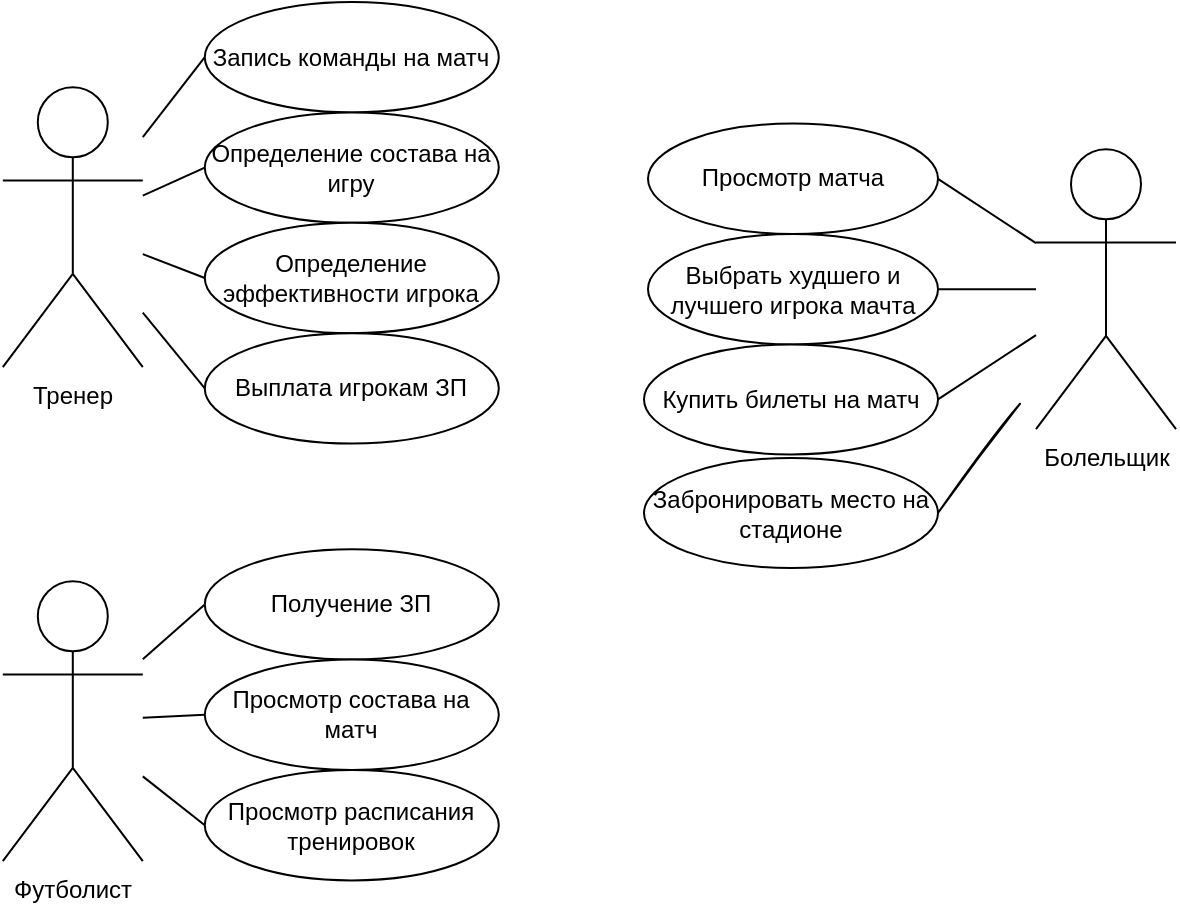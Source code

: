 <mxfile version="15.5.6" type="github">
  <diagram id="LvhbF5BDZ4styEDrSRWy" name="Page-1">
    <mxGraphModel dx="732" dy="724" grid="0" gridSize="10" guides="1" tooltips="1" connect="1" arrows="1" fold="1" page="0" pageScale="1" pageWidth="827" pageHeight="1169" math="0" shadow="0">
      <root>
        <mxCell id="0" />
        <mxCell id="1" parent="0" />
        <mxCell id="EHTkyUyCTB1rWVCB3goT-1" style="edgeStyle=none;rounded=0;orthogonalLoop=1;jettySize=auto;html=1;entryX=0;entryY=0.5;entryDx=0;entryDy=0;endArrow=none;endFill=0;" parent="1" source="EHTkyUyCTB1rWVCB3goT-5" target="EHTkyUyCTB1rWVCB3goT-9" edge="1">
          <mxGeometry relative="1" as="geometry" />
        </mxCell>
        <mxCell id="EHTkyUyCTB1rWVCB3goT-2" style="edgeStyle=none;rounded=0;orthogonalLoop=1;jettySize=auto;html=1;entryX=0;entryY=0.5;entryDx=0;entryDy=0;endArrow=none;endFill=0;" parent="1" source="EHTkyUyCTB1rWVCB3goT-5" target="EHTkyUyCTB1rWVCB3goT-8" edge="1">
          <mxGeometry relative="1" as="geometry" />
        </mxCell>
        <mxCell id="EHTkyUyCTB1rWVCB3goT-3" style="edgeStyle=none;rounded=0;orthogonalLoop=1;jettySize=auto;html=1;entryX=0;entryY=0.5;entryDx=0;entryDy=0;endArrow=none;endFill=0;" parent="1" source="EHTkyUyCTB1rWVCB3goT-5" target="EHTkyUyCTB1rWVCB3goT-7" edge="1">
          <mxGeometry relative="1" as="geometry" />
        </mxCell>
        <mxCell id="EHTkyUyCTB1rWVCB3goT-4" style="edgeStyle=none;rounded=0;orthogonalLoop=1;jettySize=auto;html=1;entryX=0;entryY=0.5;entryDx=0;entryDy=0;endArrow=none;endFill=0;" parent="1" source="EHTkyUyCTB1rWVCB3goT-5" target="EHTkyUyCTB1rWVCB3goT-6" edge="1">
          <mxGeometry relative="1" as="geometry" />
        </mxCell>
        <mxCell id="EHTkyUyCTB1rWVCB3goT-5" value="Тренер&lt;br&gt;" style="shape=umlActor;verticalLabelPosition=bottom;verticalAlign=top;html=1;outlineConnect=0;" parent="1" vertex="1">
          <mxGeometry x="257.4" y="247.6" width="70" height="140" as="geometry" />
        </mxCell>
        <mxCell id="EHTkyUyCTB1rWVCB3goT-6" value="Запись команды на матч" style="ellipse;whiteSpace=wrap;html=1;" parent="1" vertex="1">
          <mxGeometry x="358.4" y="205" width="147" height="55.2" as="geometry" />
        </mxCell>
        <mxCell id="EHTkyUyCTB1rWVCB3goT-7" value="Определение состава на игру" style="ellipse;whiteSpace=wrap;html=1;" parent="1" vertex="1">
          <mxGeometry x="358.4" y="260.2" width="147" height="55.2" as="geometry" />
        </mxCell>
        <mxCell id="EHTkyUyCTB1rWVCB3goT-8" value="Определение эффективности игрока" style="ellipse;whiteSpace=wrap;html=1;" parent="1" vertex="1">
          <mxGeometry x="358.4" y="315.4" width="147" height="55.2" as="geometry" />
        </mxCell>
        <mxCell id="EHTkyUyCTB1rWVCB3goT-9" value="Выплата игрокам ЗП" style="ellipse;whiteSpace=wrap;html=1;" parent="1" vertex="1">
          <mxGeometry x="358.4" y="370.6" width="147" height="55.2" as="geometry" />
        </mxCell>
        <mxCell id="EHTkyUyCTB1rWVCB3goT-10" style="rounded=0;orthogonalLoop=1;jettySize=auto;html=1;entryX=1;entryY=0.5;entryDx=0;entryDy=0;endArrow=none;endFill=0;" parent="1" source="EHTkyUyCTB1rWVCB3goT-12" target="EHTkyUyCTB1rWVCB3goT-14" edge="1">
          <mxGeometry relative="1" as="geometry" />
        </mxCell>
        <mxCell id="EHTkyUyCTB1rWVCB3goT-11" style="edgeStyle=none;rounded=0;orthogonalLoop=1;jettySize=auto;html=1;entryX=1;entryY=0.5;entryDx=0;entryDy=0;endArrow=none;endFill=0;" parent="1" source="EHTkyUyCTB1rWVCB3goT-12" target="EHTkyUyCTB1rWVCB3goT-13" edge="1">
          <mxGeometry relative="1" as="geometry" />
        </mxCell>
        <mxCell id="URa3h4LuNoyBl-Gvd30F-3" style="rounded=0;orthogonalLoop=1;jettySize=auto;html=1;entryX=1;entryY=0.5;entryDx=0;entryDy=0;endArrow=none;endFill=0;" parent="1" source="EHTkyUyCTB1rWVCB3goT-12" target="URa3h4LuNoyBl-Gvd30F-1" edge="1">
          <mxGeometry relative="1" as="geometry" />
        </mxCell>
        <mxCell id="3houZbu0MUyainQ1PoBk-3" style="edgeStyle=none;rounded=0;sketch=1;hachureGap=4;orthogonalLoop=1;jettySize=auto;html=1;entryX=1;entryY=0.5;entryDx=0;entryDy=0;fontFamily=Architects Daughter;fontSource=https%3A%2F%2Ffonts.googleapis.com%2Fcss%3Ffamily%3DArchitects%2BDaughter;fontSize=16;endArrow=none;startSize=14;endSize=14;sourcePerimeterSpacing=8;targetPerimeterSpacing=8;endFill=0;" edge="1" parent="1" source="EHTkyUyCTB1rWVCB3goT-12" target="3houZbu0MUyainQ1PoBk-2">
          <mxGeometry relative="1" as="geometry" />
        </mxCell>
        <mxCell id="EHTkyUyCTB1rWVCB3goT-12" value="Болельщик&lt;br&gt;" style="shape=umlActor;verticalLabelPosition=bottom;verticalAlign=top;html=1;outlineConnect=0;" parent="1" vertex="1">
          <mxGeometry x="774.0" y="278.6" width="70" height="140" as="geometry" />
        </mxCell>
        <mxCell id="EHTkyUyCTB1rWVCB3goT-13" value="Просмотр матча" style="ellipse;whiteSpace=wrap;html=1;" parent="1" vertex="1">
          <mxGeometry x="580.0" y="265.8" width="145" height="55.2" as="geometry" />
        </mxCell>
        <mxCell id="EHTkyUyCTB1rWVCB3goT-14" value="Выбрать худшего и лучшего игрока мачта" style="ellipse;whiteSpace=wrap;html=1;" parent="1" vertex="1">
          <mxGeometry x="580.0" y="321.0" width="145" height="55.2" as="geometry" />
        </mxCell>
        <mxCell id="EHTkyUyCTB1rWVCB3goT-15" style="edgeStyle=none;rounded=0;orthogonalLoop=1;jettySize=auto;html=1;entryX=0;entryY=0.5;entryDx=0;entryDy=0;endArrow=none;endFill=0;" parent="1" source="EHTkyUyCTB1rWVCB3goT-18" target="EHTkyUyCTB1rWVCB3goT-21" edge="1">
          <mxGeometry relative="1" as="geometry" />
        </mxCell>
        <mxCell id="EHTkyUyCTB1rWVCB3goT-16" style="edgeStyle=none;rounded=0;orthogonalLoop=1;jettySize=auto;html=1;entryX=0;entryY=0.5;entryDx=0;entryDy=0;endArrow=none;endFill=0;" parent="1" source="EHTkyUyCTB1rWVCB3goT-18" target="EHTkyUyCTB1rWVCB3goT-20" edge="1">
          <mxGeometry relative="1" as="geometry" />
        </mxCell>
        <mxCell id="EHTkyUyCTB1rWVCB3goT-17" style="edgeStyle=none;rounded=0;orthogonalLoop=1;jettySize=auto;html=1;entryX=0;entryY=0.5;entryDx=0;entryDy=0;endArrow=none;endFill=0;" parent="1" source="EHTkyUyCTB1rWVCB3goT-18" target="EHTkyUyCTB1rWVCB3goT-19" edge="1">
          <mxGeometry relative="1" as="geometry" />
        </mxCell>
        <mxCell id="EHTkyUyCTB1rWVCB3goT-18" value="Футболист" style="shape=umlActor;verticalLabelPosition=bottom;verticalAlign=top;html=1;outlineConnect=0;" parent="1" vertex="1">
          <mxGeometry x="257.4" y="494.6" width="70" height="140" as="geometry" />
        </mxCell>
        <mxCell id="EHTkyUyCTB1rWVCB3goT-19" value="Получение ЗП" style="ellipse;whiteSpace=wrap;html=1;" parent="1" vertex="1">
          <mxGeometry x="358.4" y="478.6" width="147" height="55.2" as="geometry" />
        </mxCell>
        <mxCell id="EHTkyUyCTB1rWVCB3goT-20" value="Просмотр состава на матч" style="ellipse;whiteSpace=wrap;html=1;" parent="1" vertex="1">
          <mxGeometry x="358.4" y="533.8" width="147" height="55.2" as="geometry" />
        </mxCell>
        <mxCell id="EHTkyUyCTB1rWVCB3goT-21" value="Просмотр расписания тренировок" style="ellipse;whiteSpace=wrap;html=1;" parent="1" vertex="1">
          <mxGeometry x="358.4" y="589" width="147" height="55.2" as="geometry" />
        </mxCell>
        <mxCell id="URa3h4LuNoyBl-Gvd30F-1" value="Купить билеты на матч&lt;br&gt;" style="ellipse;whiteSpace=wrap;html=1;" parent="1" vertex="1">
          <mxGeometry x="578" y="376.2" width="147" height="55" as="geometry" />
        </mxCell>
        <mxCell id="3houZbu0MUyainQ1PoBk-2" value="Забронировать место на стадионе" style="ellipse;whiteSpace=wrap;html=1;" vertex="1" parent="1">
          <mxGeometry x="578" y="433" width="147" height="55" as="geometry" />
        </mxCell>
      </root>
    </mxGraphModel>
  </diagram>
</mxfile>
